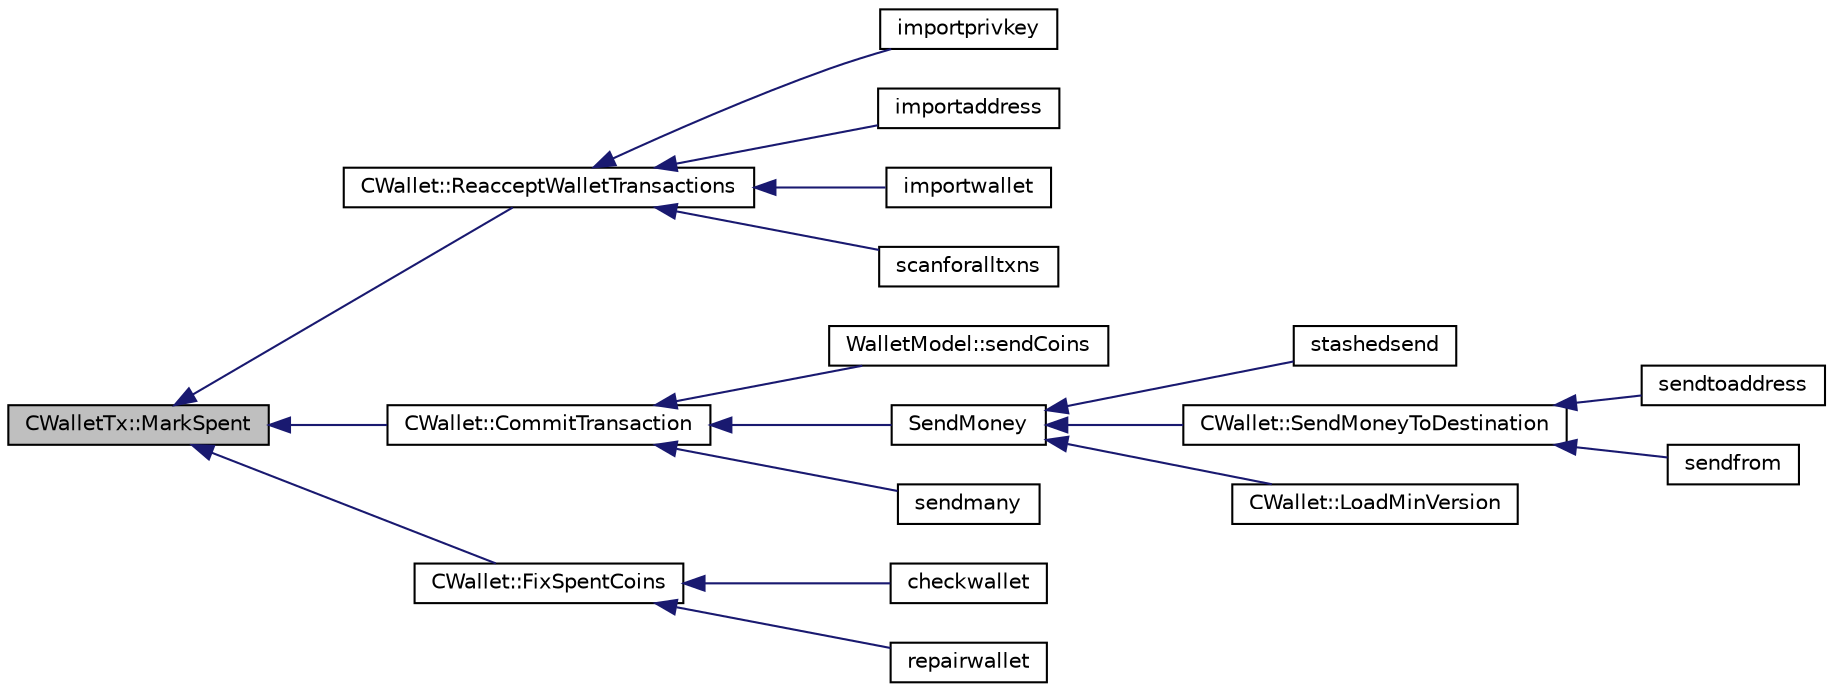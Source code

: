 digraph "CWalletTx::MarkSpent"
{
  edge [fontname="Helvetica",fontsize="10",labelfontname="Helvetica",labelfontsize="10"];
  node [fontname="Helvetica",fontsize="10",shape=record];
  rankdir="LR";
  Node365 [label="CWalletTx::MarkSpent",height=0.2,width=0.4,color="black", fillcolor="grey75", style="filled", fontcolor="black"];
  Node365 -> Node366 [dir="back",color="midnightblue",fontsize="10",style="solid",fontname="Helvetica"];
  Node366 [label="CWallet::ReacceptWalletTransactions",height=0.2,width=0.4,color="black", fillcolor="white", style="filled",URL="$d2/de5/class_c_wallet.html#a796c23450c8482e10e0c75ae5c1fa8ed"];
  Node366 -> Node367 [dir="back",color="midnightblue",fontsize="10",style="solid",fontname="Helvetica"];
  Node367 [label="importprivkey",height=0.2,width=0.4,color="black", fillcolor="white", style="filled",URL="$dc/dbf/rpcdump_8cpp.html#a3a6fdb974fce01220a895393d444e981"];
  Node366 -> Node368 [dir="back",color="midnightblue",fontsize="10",style="solid",fontname="Helvetica"];
  Node368 [label="importaddress",height=0.2,width=0.4,color="black", fillcolor="white", style="filled",URL="$dc/dbf/rpcdump_8cpp.html#a457bc572859c8265c72a0afd1a6db56c"];
  Node366 -> Node369 [dir="back",color="midnightblue",fontsize="10",style="solid",fontname="Helvetica"];
  Node369 [label="importwallet",height=0.2,width=0.4,color="black", fillcolor="white", style="filled",URL="$dc/dbf/rpcdump_8cpp.html#a2566d5c9dd1938b74e70398cdb3ac5c1"];
  Node366 -> Node370 [dir="back",color="midnightblue",fontsize="10",style="solid",fontname="Helvetica"];
  Node370 [label="scanforalltxns",height=0.2,width=0.4,color="black", fillcolor="white", style="filled",URL="$df/d1d/rpcwallet_8cpp.html#a798669ad37caa71ddd18f73bc5aa5841"];
  Node365 -> Node371 [dir="back",color="midnightblue",fontsize="10",style="solid",fontname="Helvetica"];
  Node371 [label="CWallet::CommitTransaction",height=0.2,width=0.4,color="black", fillcolor="white", style="filled",URL="$d2/de5/class_c_wallet.html#aa13fbeaebd271f910a54cc5b82d73fde"];
  Node371 -> Node372 [dir="back",color="midnightblue",fontsize="10",style="solid",fontname="Helvetica"];
  Node372 [label="WalletModel::sendCoins",height=0.2,width=0.4,color="black", fillcolor="white", style="filled",URL="$d4/d27/class_wallet_model.html#a053fb3ff2b8b0347f83e6bb591126746"];
  Node371 -> Node373 [dir="back",color="midnightblue",fontsize="10",style="solid",fontname="Helvetica"];
  Node373 [label="SendMoney",height=0.2,width=0.4,color="black", fillcolor="white", style="filled",URL="$d5/d6b/rpcstashedsend_8cpp.html#a49669702f73a24c1d1dc5a08d7c0785f"];
  Node373 -> Node374 [dir="back",color="midnightblue",fontsize="10",style="solid",fontname="Helvetica"];
  Node374 [label="stashedsend",height=0.2,width=0.4,color="black", fillcolor="white", style="filled",URL="$d5/d6b/rpcstashedsend_8cpp.html#a5a7cb1ad55aeaa8bcbb5172e9153a75a"];
  Node373 -> Node375 [dir="back",color="midnightblue",fontsize="10",style="solid",fontname="Helvetica"];
  Node375 [label="CWallet::SendMoneyToDestination",height=0.2,width=0.4,color="black", fillcolor="white", style="filled",URL="$d2/de5/class_c_wallet.html#aad5d55fc472f6b9ccbec5af0a7246d60"];
  Node375 -> Node376 [dir="back",color="midnightblue",fontsize="10",style="solid",fontname="Helvetica"];
  Node376 [label="sendtoaddress",height=0.2,width=0.4,color="black", fillcolor="white", style="filled",URL="$df/d1d/rpcwallet_8cpp.html#a134064858f9cfa4775a6ae34cac2b133"];
  Node375 -> Node377 [dir="back",color="midnightblue",fontsize="10",style="solid",fontname="Helvetica"];
  Node377 [label="sendfrom",height=0.2,width=0.4,color="black", fillcolor="white", style="filled",URL="$df/d1d/rpcwallet_8cpp.html#a845eaefd9ec7752b1145c183205524d0"];
  Node373 -> Node378 [dir="back",color="midnightblue",fontsize="10",style="solid",fontname="Helvetica"];
  Node378 [label="CWallet::LoadMinVersion",height=0.2,width=0.4,color="black", fillcolor="white", style="filled",URL="$d2/de5/class_c_wallet.html#a88317da8dab80135b8db73e945e15b60"];
  Node371 -> Node379 [dir="back",color="midnightblue",fontsize="10",style="solid",fontname="Helvetica"];
  Node379 [label="sendmany",height=0.2,width=0.4,color="black", fillcolor="white", style="filled",URL="$df/d1d/rpcwallet_8cpp.html#adeb5f23f20fb4e589dab23cadf75c92d"];
  Node365 -> Node380 [dir="back",color="midnightblue",fontsize="10",style="solid",fontname="Helvetica"];
  Node380 [label="CWallet::FixSpentCoins",height=0.2,width=0.4,color="black", fillcolor="white", style="filled",URL="$d2/de5/class_c_wallet.html#a241637cb0e658b5980037e1490d31b11"];
  Node380 -> Node381 [dir="back",color="midnightblue",fontsize="10",style="solid",fontname="Helvetica"];
  Node381 [label="checkwallet",height=0.2,width=0.4,color="black", fillcolor="white", style="filled",URL="$df/d1d/rpcwallet_8cpp.html#ac95c27d6c75d33b4b348e5a1dc3e8373"];
  Node380 -> Node382 [dir="back",color="midnightblue",fontsize="10",style="solid",fontname="Helvetica"];
  Node382 [label="repairwallet",height=0.2,width=0.4,color="black", fillcolor="white", style="filled",URL="$df/d1d/rpcwallet_8cpp.html#a108a0edf8845aea1cb901523c05bb9ea"];
}
